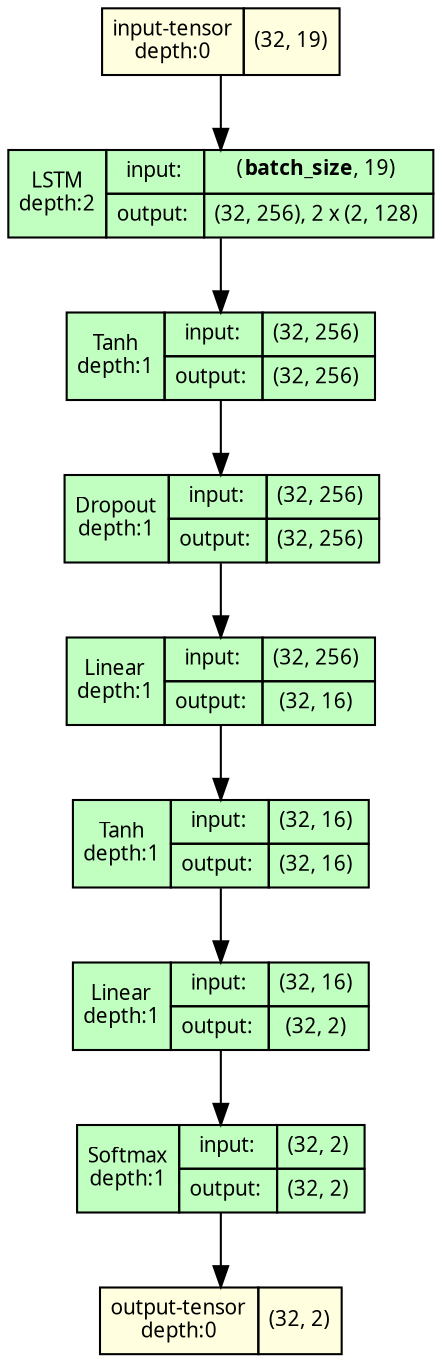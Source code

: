 strict digraph model {
	graph [ordering=in rankdir=TB size="12.0,12.0"]
	node [align=left fontname="Linux libertine" fontsize=10 height=0.2 margin=0 ranksep=0.1 shape=plaintext style=filled]
	edge [fontsize=10]
	0 [label=<
                    <TABLE BORDER="0" CELLBORDER="1"
                    CELLSPACING="0" CELLPADDING="4">
                        <TR><TD>input-tensor<BR/>depth:0</TD><TD>(32, 19)</TD></TR>
                    </TABLE>> fillcolor=lightyellow]
	1 [label=<
                    <TABLE BORDER="0" CELLBORDER="1"
                    CELLSPACING="0" CELLPADDING="4">
                    <TR>
                        <TD ROWSPAN="2">LSTM<BR/>depth:2</TD>
                        <TD COLSPAN="2">input:</TD>
                        <TD COLSPAN="2">(<B>batch_size</B>, 19) </TD>
                    </TR>
                    <TR>
                        <TD COLSPAN="2">output: </TD>
                        <TD COLSPAN="2">(32, 256), 2 x (2, 128) </TD>
                    </TR>
                    </TABLE>> fillcolor=darkseagreen1]
	2 [label=<
                    <TABLE BORDER="0" CELLBORDER="1"
                    CELLSPACING="0" CELLPADDING="4">
                    <TR>
                        <TD ROWSPAN="2">Tanh<BR/>depth:1</TD>
                        <TD COLSPAN="2">input:</TD>
                        <TD COLSPAN="2">(32, 256) </TD>
                    </TR>
                    <TR>
                        <TD COLSPAN="2">output: </TD>
                        <TD COLSPAN="2">(32, 256) </TD>
                    </TR>
                    </TABLE>> fillcolor=darkseagreen1]
	3 [label=<
                    <TABLE BORDER="0" CELLBORDER="1"
                    CELLSPACING="0" CELLPADDING="4">
                    <TR>
                        <TD ROWSPAN="2">Dropout<BR/>depth:1</TD>
                        <TD COLSPAN="2">input:</TD>
                        <TD COLSPAN="2">(32, 256) </TD>
                    </TR>
                    <TR>
                        <TD COLSPAN="2">output: </TD>
                        <TD COLSPAN="2">(32, 256) </TD>
                    </TR>
                    </TABLE>> fillcolor=darkseagreen1]
	4 [label=<
                    <TABLE BORDER="0" CELLBORDER="1"
                    CELLSPACING="0" CELLPADDING="4">
                    <TR>
                        <TD ROWSPAN="2">Linear<BR/>depth:1</TD>
                        <TD COLSPAN="2">input:</TD>
                        <TD COLSPAN="2">(32, 256) </TD>
                    </TR>
                    <TR>
                        <TD COLSPAN="2">output: </TD>
                        <TD COLSPAN="2">(32, 16) </TD>
                    </TR>
                    </TABLE>> fillcolor=darkseagreen1]
	5 [label=<
                    <TABLE BORDER="0" CELLBORDER="1"
                    CELLSPACING="0" CELLPADDING="4">
                    <TR>
                        <TD ROWSPAN="2">Tanh<BR/>depth:1</TD>
                        <TD COLSPAN="2">input:</TD>
                        <TD COLSPAN="2">(32, 16) </TD>
                    </TR>
                    <TR>
                        <TD COLSPAN="2">output: </TD>
                        <TD COLSPAN="2">(32, 16) </TD>
                    </TR>
                    </TABLE>> fillcolor=darkseagreen1]
	6 [label=<
                    <TABLE BORDER="0" CELLBORDER="1"
                    CELLSPACING="0" CELLPADDING="4">
                    <TR>
                        <TD ROWSPAN="2">Linear<BR/>depth:1</TD>
                        <TD COLSPAN="2">input:</TD>
                        <TD COLSPAN="2">(32, 16) </TD>
                    </TR>
                    <TR>
                        <TD COLSPAN="2">output: </TD>
                        <TD COLSPAN="2">(32, 2) </TD>
                    </TR>
                    </TABLE>> fillcolor=darkseagreen1]
	7 [label=<
                    <TABLE BORDER="0" CELLBORDER="1"
                    CELLSPACING="0" CELLPADDING="4">
                    <TR>
                        <TD ROWSPAN="2">Softmax<BR/>depth:1</TD>
                        <TD COLSPAN="2">input:</TD>
                        <TD COLSPAN="2">(32, 2) </TD>
                    </TR>
                    <TR>
                        <TD COLSPAN="2">output: </TD>
                        <TD COLSPAN="2">(32, 2) </TD>
                    </TR>
                    </TABLE>> fillcolor=darkseagreen1]
	8 [label=<
                    <TABLE BORDER="0" CELLBORDER="1"
                    CELLSPACING="0" CELLPADDING="4">
                        <TR><TD>output-tensor<BR/>depth:0</TD><TD>(32, 2)</TD></TR>
                    </TABLE>> fillcolor=lightyellow]
	0 -> 1
	1 -> 2
	2 -> 3
	3 -> 4
	4 -> 5
	5 -> 6
	6 -> 7
	7 -> 8
}
